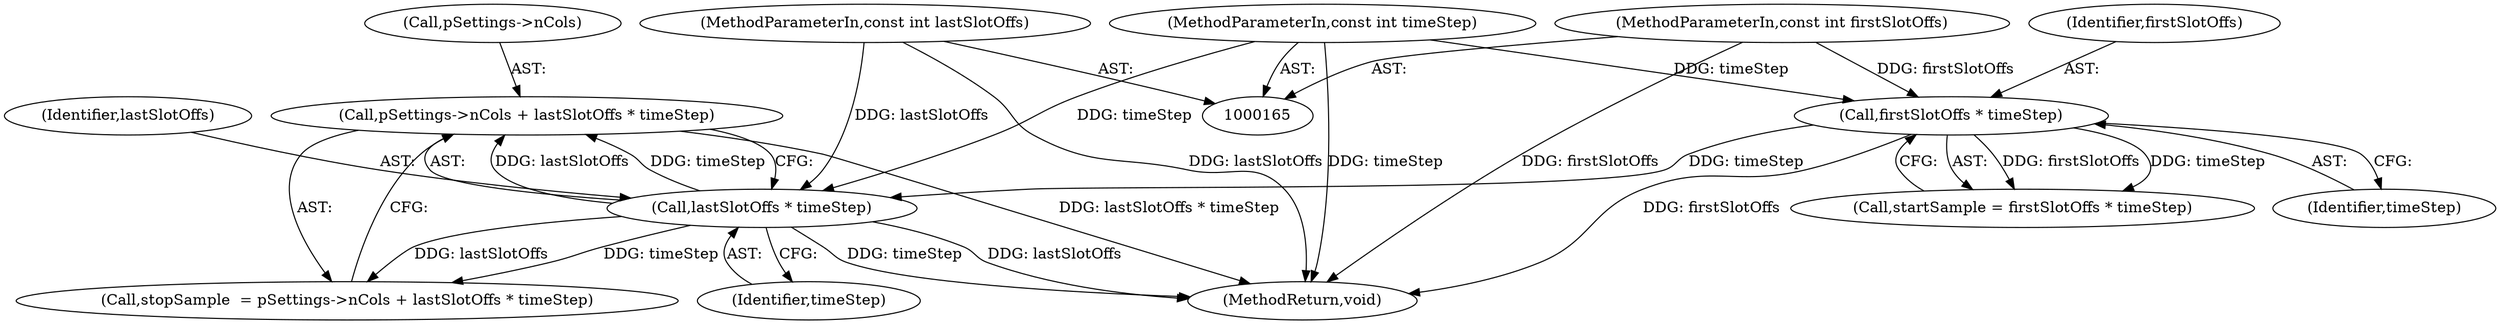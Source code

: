 digraph "0_Android_8e3be529372892e20ccf196809bc73276c822189@pointer" {
"1000252" [label="(Call,pSettings->nCols + lastSlotOffs * timeStep)"];
"1000256" [label="(Call,lastSlotOffs * timeStep)"];
"1000174" [label="(MethodParameterIn,const int lastSlotOffs)"];
"1000247" [label="(Call,firstSlotOffs * timeStep)"];
"1000173" [label="(MethodParameterIn,const int firstSlotOffs)"];
"1000172" [label="(MethodParameterIn,const int timeStep)"];
"1000249" [label="(Identifier,timeStep)"];
"1000250" [label="(Call,stopSample  = pSettings->nCols + lastSlotOffs * timeStep)"];
"1000258" [label="(Identifier,timeStep)"];
"1000253" [label="(Call,pSettings->nCols)"];
"1000248" [label="(Identifier,firstSlotOffs)"];
"1000172" [label="(MethodParameterIn,const int timeStep)"];
"1000245" [label="(Call,startSample = firstSlotOffs * timeStep)"];
"1002027" [label="(MethodReturn,void)"];
"1000174" [label="(MethodParameterIn,const int lastSlotOffs)"];
"1000256" [label="(Call,lastSlotOffs * timeStep)"];
"1000247" [label="(Call,firstSlotOffs * timeStep)"];
"1000257" [label="(Identifier,lastSlotOffs)"];
"1000252" [label="(Call,pSettings->nCols + lastSlotOffs * timeStep)"];
"1000173" [label="(MethodParameterIn,const int firstSlotOffs)"];
"1000252" -> "1000250"  [label="AST: "];
"1000252" -> "1000256"  [label="CFG: "];
"1000253" -> "1000252"  [label="AST: "];
"1000256" -> "1000252"  [label="AST: "];
"1000250" -> "1000252"  [label="CFG: "];
"1000252" -> "1002027"  [label="DDG: lastSlotOffs * timeStep"];
"1000256" -> "1000252"  [label="DDG: lastSlotOffs"];
"1000256" -> "1000252"  [label="DDG: timeStep"];
"1000256" -> "1000258"  [label="CFG: "];
"1000257" -> "1000256"  [label="AST: "];
"1000258" -> "1000256"  [label="AST: "];
"1000256" -> "1002027"  [label="DDG: timeStep"];
"1000256" -> "1002027"  [label="DDG: lastSlotOffs"];
"1000256" -> "1000250"  [label="DDG: lastSlotOffs"];
"1000256" -> "1000250"  [label="DDG: timeStep"];
"1000174" -> "1000256"  [label="DDG: lastSlotOffs"];
"1000247" -> "1000256"  [label="DDG: timeStep"];
"1000172" -> "1000256"  [label="DDG: timeStep"];
"1000174" -> "1000165"  [label="AST: "];
"1000174" -> "1002027"  [label="DDG: lastSlotOffs"];
"1000247" -> "1000245"  [label="AST: "];
"1000247" -> "1000249"  [label="CFG: "];
"1000248" -> "1000247"  [label="AST: "];
"1000249" -> "1000247"  [label="AST: "];
"1000245" -> "1000247"  [label="CFG: "];
"1000247" -> "1002027"  [label="DDG: firstSlotOffs"];
"1000247" -> "1000245"  [label="DDG: firstSlotOffs"];
"1000247" -> "1000245"  [label="DDG: timeStep"];
"1000173" -> "1000247"  [label="DDG: firstSlotOffs"];
"1000172" -> "1000247"  [label="DDG: timeStep"];
"1000173" -> "1000165"  [label="AST: "];
"1000173" -> "1002027"  [label="DDG: firstSlotOffs"];
"1000172" -> "1000165"  [label="AST: "];
"1000172" -> "1002027"  [label="DDG: timeStep"];
}
